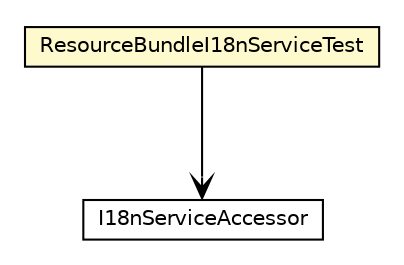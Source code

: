 #!/usr/local/bin/dot
#
# Class diagram 
# Generated by UMLGraph version R5_6_6-8-g8d7759 (http://www.umlgraph.org/)
#

digraph G {
	edge [fontname="Helvetica",fontsize=10,labelfontname="Helvetica",labelfontsize=10];
	node [fontname="Helvetica",fontsize=10,shape=plaintext];
	nodesep=0.25;
	ranksep=0.5;
	// org.dayatang.i18n.support.ResourceBundleI18nServiceTest
	c39906 [label=<<table title="org.dayatang.i18n.support.ResourceBundleI18nServiceTest" border="0" cellborder="1" cellspacing="0" cellpadding="2" port="p" bgcolor="lemonChiffon" href="./ResourceBundleI18nServiceTest.html">
		<tr><td><table border="0" cellspacing="0" cellpadding="1">
<tr><td align="center" balign="center"> ResourceBundleI18nServiceTest </td></tr>
		</table></td></tr>
		</table>>, URL="./ResourceBundleI18nServiceTest.html", fontname="Helvetica", fontcolor="black", fontsize=10.0];
	// org.dayatang.i18n.support.ResourceBundleI18nServiceTest NAVASSOC org.dayatang.i18n.support.I18nServiceAccessor
	c39906:p -> c39955:p [taillabel="", label=" "headlabel="", fontname="Helvetica", fontcolor="black", fontsize=10.0, color="black", arrowhead=open];
	// org.dayatang.i18n.support.I18nServiceAccessor
	c39955 [label=<<table title="org.dayatang.i18n.support.I18nServiceAccessor" border="0" cellborder="1" cellspacing="0" cellpadding="2" port="p" href="http://java.sun.com/j2se/1.4.2/docs/api/org/dayatang/i18n/support/I18nServiceAccessor.html">
		<tr><td><table border="0" cellspacing="0" cellpadding="1">
<tr><td align="center" balign="center"> I18nServiceAccessor </td></tr>
		</table></td></tr>
		</table>>, URL="http://java.sun.com/j2se/1.4.2/docs/api/org/dayatang/i18n/support/I18nServiceAccessor.html", fontname="Helvetica", fontcolor="black", fontsize=10.0];
}


